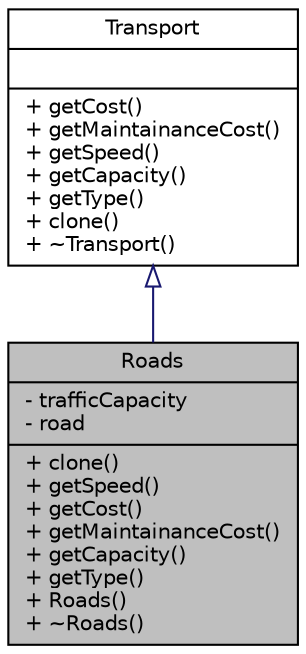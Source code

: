 digraph "Roads"
{
 // LATEX_PDF_SIZE
  edge [fontname="Helvetica",fontsize="10",labelfontname="Helvetica",labelfontsize="10"];
  node [fontname="Helvetica",fontsize="10",shape=record];
  Node1 [label="{Roads\n|- trafficCapacity\l- road\l|+ clone()\l+ getSpeed()\l+ getCost()\l+ getMaintainanceCost()\l+ getCapacity()\l+ getType()\l+ Roads()\l+ ~Roads()\l}",height=0.2,width=0.4,color="black", fillcolor="grey75", style="filled", fontcolor="black",tooltip="A concrete implementation of Transport representing various types of roads."];
  Node2 -> Node1 [dir="back",color="midnightblue",fontsize="10",style="solid",arrowtail="onormal"];
  Node2 [label="{Transport\n||+ getCost()\l+ getMaintainanceCost()\l+ getSpeed()\l+ getCapacity()\l+ getType()\l+ clone()\l+ ~Transport()\l}",height=0.2,width=0.4,color="black", fillcolor="white", style="filled",URL="$classTransport.html",tooltip="Abstract class representing a generic transport."];
}
